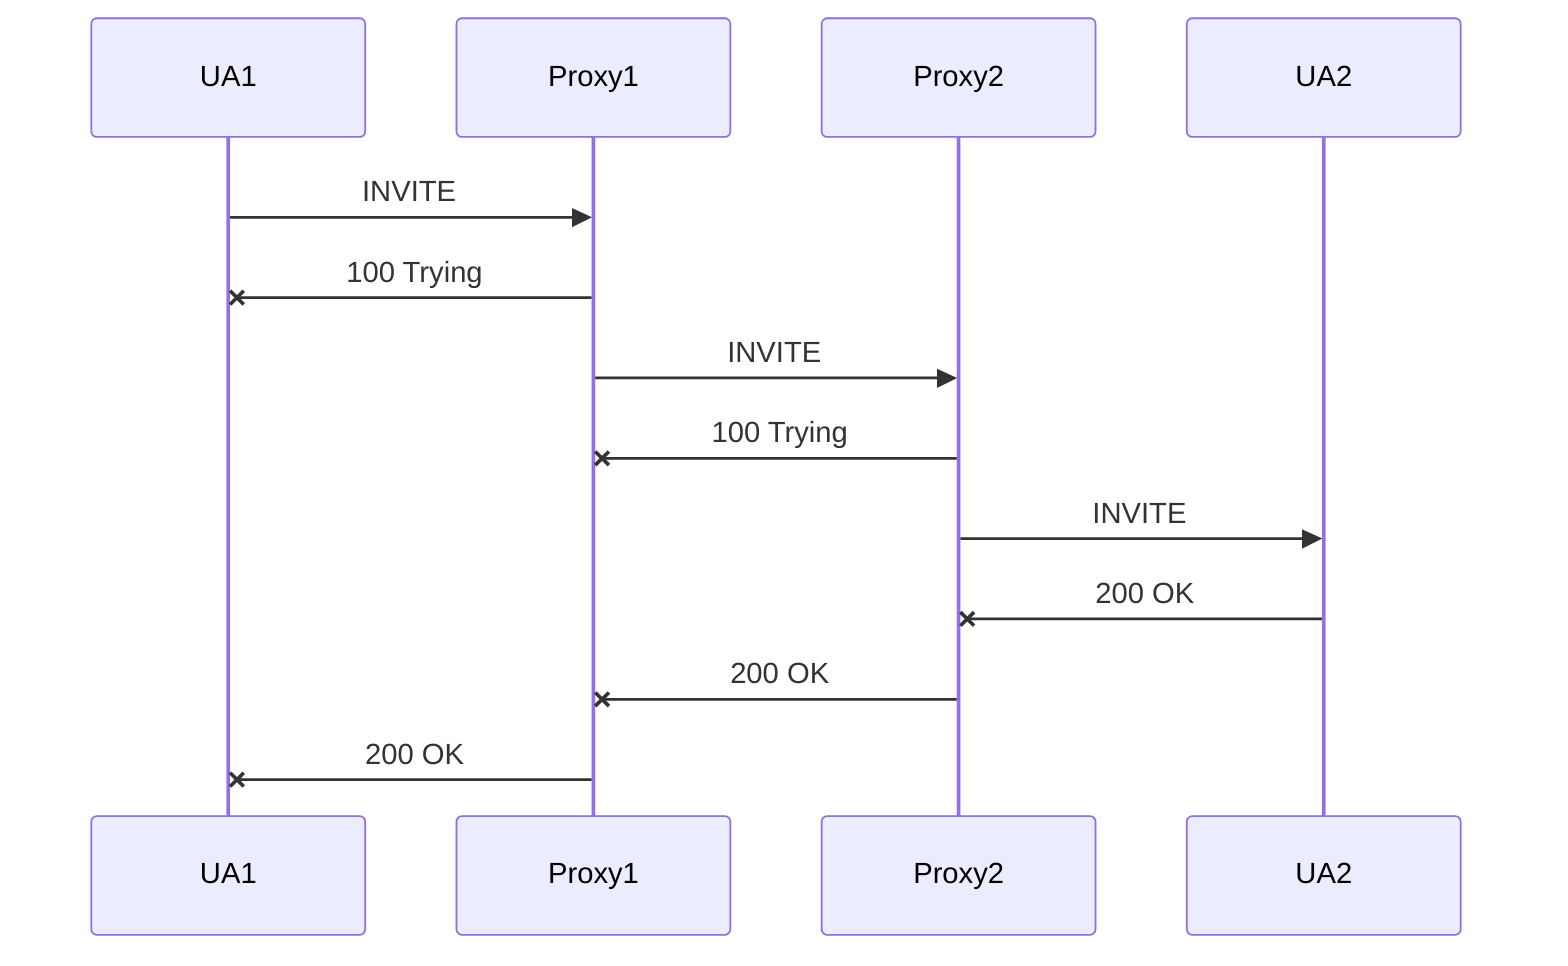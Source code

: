 %% Sequence diagram code
sequenceDiagram
    UA1 ->> Proxy1: INVITE
    Proxy1 -x UA1: 100 Trying
    Proxy1 ->> Proxy2: INVITE
    Proxy2 -x Proxy1: 100 Trying
    Proxy2 ->> UA2: INVITE
    UA2 -x Proxy2: 200 OK
    Proxy2 -x Proxy1: 200 OK
    Proxy1 -x UA1: 200 OK
